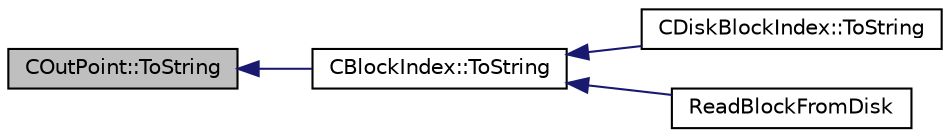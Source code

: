 digraph "COutPoint::ToString"
{
  edge [fontname="Helvetica",fontsize="10",labelfontname="Helvetica",labelfontsize="10"];
  node [fontname="Helvetica",fontsize="10",shape=record];
  rankdir="LR";
  Node146 [label="COutPoint::ToString",height=0.2,width=0.4,color="black", fillcolor="grey75", style="filled", fontcolor="black"];
  Node146 -> Node147 [dir="back",color="midnightblue",fontsize="10",style="solid",fontname="Helvetica"];
  Node147 [label="CBlockIndex::ToString",height=0.2,width=0.4,color="black", fillcolor="white", style="filled",URL="$d3/dbd/class_c_block_index.html#a18258e956a4bc77dcccdb0db8f91effe"];
  Node147 -> Node148 [dir="back",color="midnightblue",fontsize="10",style="solid",fontname="Helvetica"];
  Node148 [label="CDiskBlockIndex::ToString",height=0.2,width=0.4,color="black", fillcolor="white", style="filled",URL="$d1/db1/class_c_disk_block_index.html#a347eafa0667f8641f73062b48c217d61"];
  Node147 -> Node149 [dir="back",color="midnightblue",fontsize="10",style="solid",fontname="Helvetica"];
  Node149 [label="ReadBlockFromDisk",height=0.2,width=0.4,color="black", fillcolor="white", style="filled",URL="$db/d38/validation_8h.html#aee79e45a0b167f9b312f83a23880cfbc"];
}
